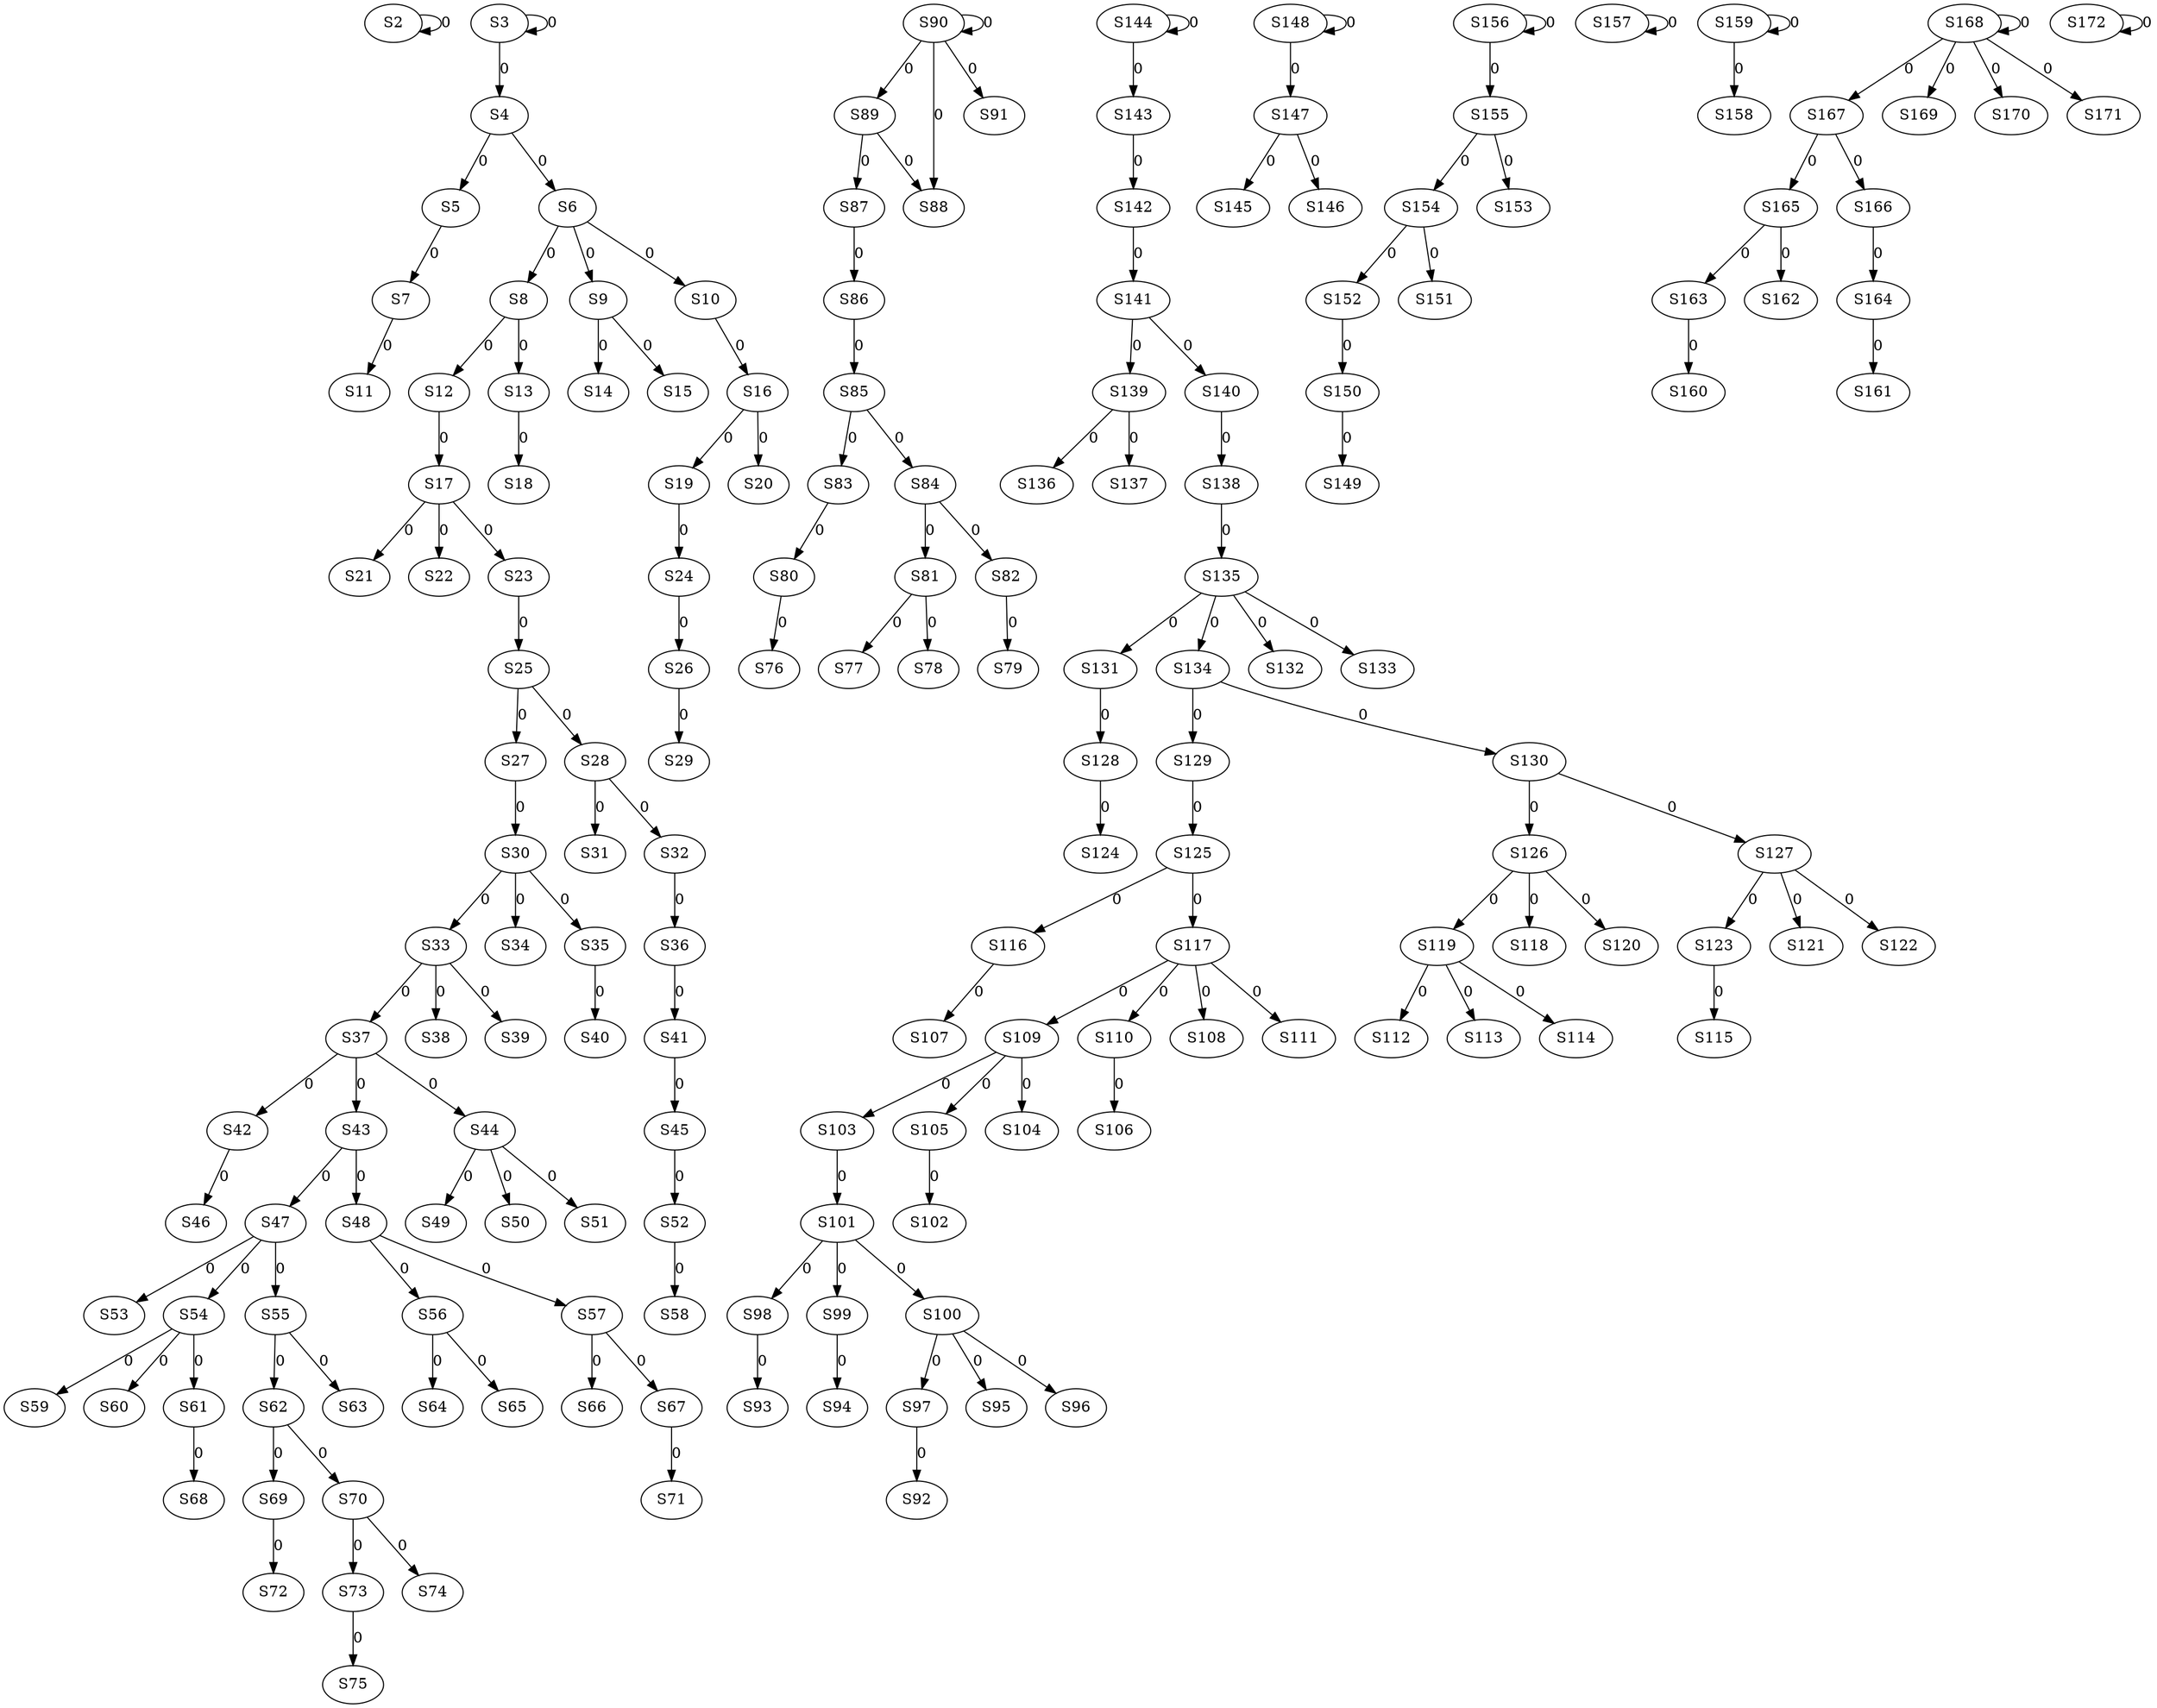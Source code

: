 strict digraph {
	S2 -> S2 [ label = 0 ];
	S3 -> S3 [ label = 0 ];
	S3 -> S4 [ label = 0 ];
	S4 -> S5 [ label = 0 ];
	S4 -> S6 [ label = 0 ];
	S5 -> S7 [ label = 0 ];
	S6 -> S8 [ label = 0 ];
	S6 -> S9 [ label = 0 ];
	S6 -> S10 [ label = 0 ];
	S7 -> S11 [ label = 0 ];
	S8 -> S12 [ label = 0 ];
	S8 -> S13 [ label = 0 ];
	S9 -> S14 [ label = 0 ];
	S9 -> S15 [ label = 0 ];
	S10 -> S16 [ label = 0 ];
	S12 -> S17 [ label = 0 ];
	S13 -> S18 [ label = 0 ];
	S16 -> S19 [ label = 0 ];
	S16 -> S20 [ label = 0 ];
	S17 -> S21 [ label = 0 ];
	S17 -> S22 [ label = 0 ];
	S17 -> S23 [ label = 0 ];
	S19 -> S24 [ label = 0 ];
	S23 -> S25 [ label = 0 ];
	S24 -> S26 [ label = 0 ];
	S25 -> S27 [ label = 0 ];
	S25 -> S28 [ label = 0 ];
	S26 -> S29 [ label = 0 ];
	S27 -> S30 [ label = 0 ];
	S28 -> S31 [ label = 0 ];
	S28 -> S32 [ label = 0 ];
	S30 -> S33 [ label = 0 ];
	S30 -> S34 [ label = 0 ];
	S30 -> S35 [ label = 0 ];
	S32 -> S36 [ label = 0 ];
	S33 -> S37 [ label = 0 ];
	S33 -> S38 [ label = 0 ];
	S33 -> S39 [ label = 0 ];
	S35 -> S40 [ label = 0 ];
	S36 -> S41 [ label = 0 ];
	S37 -> S42 [ label = 0 ];
	S37 -> S43 [ label = 0 ];
	S37 -> S44 [ label = 0 ];
	S41 -> S45 [ label = 0 ];
	S42 -> S46 [ label = 0 ];
	S43 -> S47 [ label = 0 ];
	S43 -> S48 [ label = 0 ];
	S44 -> S49 [ label = 0 ];
	S44 -> S50 [ label = 0 ];
	S44 -> S51 [ label = 0 ];
	S45 -> S52 [ label = 0 ];
	S47 -> S53 [ label = 0 ];
	S47 -> S54 [ label = 0 ];
	S47 -> S55 [ label = 0 ];
	S48 -> S56 [ label = 0 ];
	S48 -> S57 [ label = 0 ];
	S52 -> S58 [ label = 0 ];
	S54 -> S59 [ label = 0 ];
	S54 -> S60 [ label = 0 ];
	S54 -> S61 [ label = 0 ];
	S55 -> S62 [ label = 0 ];
	S55 -> S63 [ label = 0 ];
	S56 -> S64 [ label = 0 ];
	S56 -> S65 [ label = 0 ];
	S57 -> S66 [ label = 0 ];
	S57 -> S67 [ label = 0 ];
	S61 -> S68 [ label = 0 ];
	S62 -> S69 [ label = 0 ];
	S62 -> S70 [ label = 0 ];
	S67 -> S71 [ label = 0 ];
	S69 -> S72 [ label = 0 ];
	S70 -> S73 [ label = 0 ];
	S70 -> S74 [ label = 0 ];
	S73 -> S75 [ label = 0 ];
	S80 -> S76 [ label = 0 ];
	S81 -> S77 [ label = 0 ];
	S81 -> S78 [ label = 0 ];
	S82 -> S79 [ label = 0 ];
	S83 -> S80 [ label = 0 ];
	S84 -> S81 [ label = 0 ];
	S84 -> S82 [ label = 0 ];
	S85 -> S83 [ label = 0 ];
	S85 -> S84 [ label = 0 ];
	S86 -> S85 [ label = 0 ];
	S87 -> S86 [ label = 0 ];
	S89 -> S87 [ label = 0 ];
	S89 -> S88 [ label = 0 ];
	S90 -> S89 [ label = 0 ];
	S90 -> S90 [ label = 0 ];
	S90 -> S91 [ label = 0 ];
	S97 -> S92 [ label = 0 ];
	S98 -> S93 [ label = 0 ];
	S99 -> S94 [ label = 0 ];
	S100 -> S95 [ label = 0 ];
	S100 -> S96 [ label = 0 ];
	S100 -> S97 [ label = 0 ];
	S101 -> S98 [ label = 0 ];
	S101 -> S99 [ label = 0 ];
	S101 -> S100 [ label = 0 ];
	S103 -> S101 [ label = 0 ];
	S105 -> S102 [ label = 0 ];
	S109 -> S103 [ label = 0 ];
	S109 -> S104 [ label = 0 ];
	S109 -> S105 [ label = 0 ];
	S110 -> S106 [ label = 0 ];
	S116 -> S107 [ label = 0 ];
	S117 -> S108 [ label = 0 ];
	S117 -> S109 [ label = 0 ];
	S117 -> S110 [ label = 0 ];
	S117 -> S111 [ label = 0 ];
	S119 -> S112 [ label = 0 ];
	S119 -> S113 [ label = 0 ];
	S119 -> S114 [ label = 0 ];
	S123 -> S115 [ label = 0 ];
	S125 -> S116 [ label = 0 ];
	S125 -> S117 [ label = 0 ];
	S126 -> S118 [ label = 0 ];
	S126 -> S119 [ label = 0 ];
	S126 -> S120 [ label = 0 ];
	S127 -> S121 [ label = 0 ];
	S127 -> S122 [ label = 0 ];
	S127 -> S123 [ label = 0 ];
	S128 -> S124 [ label = 0 ];
	S129 -> S125 [ label = 0 ];
	S130 -> S126 [ label = 0 ];
	S130 -> S127 [ label = 0 ];
	S131 -> S128 [ label = 0 ];
	S134 -> S129 [ label = 0 ];
	S134 -> S130 [ label = 0 ];
	S135 -> S131 [ label = 0 ];
	S135 -> S132 [ label = 0 ];
	S135 -> S133 [ label = 0 ];
	S135 -> S134 [ label = 0 ];
	S138 -> S135 [ label = 0 ];
	S139 -> S136 [ label = 0 ];
	S139 -> S137 [ label = 0 ];
	S140 -> S138 [ label = 0 ];
	S141 -> S139 [ label = 0 ];
	S141 -> S140 [ label = 0 ];
	S142 -> S141 [ label = 0 ];
	S143 -> S142 [ label = 0 ];
	S144 -> S143 [ label = 0 ];
	S144 -> S144 [ label = 0 ];
	S147 -> S145 [ label = 0 ];
	S147 -> S146 [ label = 0 ];
	S148 -> S147 [ label = 0 ];
	S148 -> S148 [ label = 0 ];
	S150 -> S149 [ label = 0 ];
	S152 -> S150 [ label = 0 ];
	S154 -> S151 [ label = 0 ];
	S154 -> S152 [ label = 0 ];
	S155 -> S153 [ label = 0 ];
	S155 -> S154 [ label = 0 ];
	S156 -> S155 [ label = 0 ];
	S156 -> S156 [ label = 0 ];
	S157 -> S157 [ label = 0 ];
	S159 -> S158 [ label = 0 ];
	S159 -> S159 [ label = 0 ];
	S163 -> S160 [ label = 0 ];
	S164 -> S161 [ label = 0 ];
	S165 -> S162 [ label = 0 ];
	S165 -> S163 [ label = 0 ];
	S166 -> S164 [ label = 0 ];
	S167 -> S165 [ label = 0 ];
	S167 -> S166 [ label = 0 ];
	S168 -> S167 [ label = 0 ];
	S168 -> S168 [ label = 0 ];
	S168 -> S169 [ label = 0 ];
	S168 -> S170 [ label = 0 ];
	S168 -> S171 [ label = 0 ];
	S172 -> S172 [ label = 0 ];
	S90 -> S88 [ label = 0 ];
}